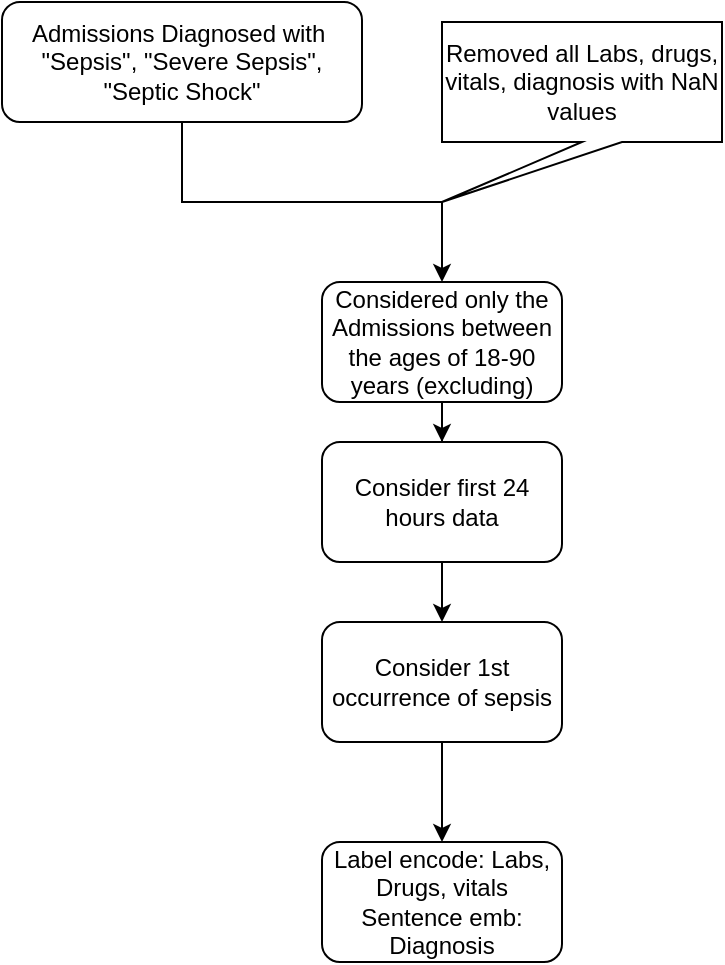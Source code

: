 <mxfile version="20.4.0" type="github">
  <diagram id="bOLallhVjH3Ev7JnVUWV" name="Page-1">
    <mxGraphModel dx="782" dy="460" grid="1" gridSize="10" guides="1" tooltips="1" connect="1" arrows="1" fold="1" page="1" pageScale="1" pageWidth="827" pageHeight="1169" math="0" shadow="0">
      <root>
        <mxCell id="0" />
        <mxCell id="1" parent="0" />
        <mxCell id="ZyETmzfciTg3bGFEHn3D-2" value="" style="edgeStyle=orthogonalEdgeStyle;rounded=0;orthogonalLoop=1;jettySize=auto;html=1;" edge="1" parent="1" source="ZyETmzfciTg3bGFEHn3D-3" target="ZyETmzfciTg3bGFEHn3D-6">
          <mxGeometry relative="1" as="geometry" />
        </mxCell>
        <mxCell id="ZyETmzfciTg3bGFEHn3D-3" value="Admissions Diagnosed with&amp;nbsp;&lt;br&gt;&quot;Sepsis&quot;, &quot;Severe Sepsis&quot;, &quot;Septic Shock&quot;" style="rounded=1;whiteSpace=wrap;html=1;" vertex="1" parent="1">
          <mxGeometry x="170" y="30" width="180" height="60" as="geometry" />
        </mxCell>
        <mxCell id="ZyETmzfciTg3bGFEHn3D-9" value="" style="edgeStyle=orthogonalEdgeStyle;rounded=0;orthogonalLoop=1;jettySize=auto;html=1;" edge="1" parent="1" source="ZyETmzfciTg3bGFEHn3D-6" target="ZyETmzfciTg3bGFEHn3D-8">
          <mxGeometry relative="1" as="geometry" />
        </mxCell>
        <mxCell id="ZyETmzfciTg3bGFEHn3D-6" value="Considered only the Admissions between the ages of 18-90 years (excluding)" style="whiteSpace=wrap;html=1;rounded=1;" vertex="1" parent="1">
          <mxGeometry x="330" y="170" width="120" height="60" as="geometry" />
        </mxCell>
        <mxCell id="ZyETmzfciTg3bGFEHn3D-7" value="Removed all Labs, drugs, vitals, diagnosis with NaN values" style="shape=callout;whiteSpace=wrap;html=1;perimeter=calloutPerimeter;position2=0;" vertex="1" parent="1">
          <mxGeometry x="390" y="40" width="140" height="90" as="geometry" />
        </mxCell>
        <mxCell id="ZyETmzfciTg3bGFEHn3D-11" value="" style="edgeStyle=orthogonalEdgeStyle;rounded=0;orthogonalLoop=1;jettySize=auto;html=1;" edge="1" parent="1" source="ZyETmzfciTg3bGFEHn3D-8" target="ZyETmzfciTg3bGFEHn3D-10">
          <mxGeometry relative="1" as="geometry" />
        </mxCell>
        <mxCell id="ZyETmzfciTg3bGFEHn3D-8" value="Consider first 24 hours data" style="whiteSpace=wrap;html=1;rounded=1;" vertex="1" parent="1">
          <mxGeometry x="330" y="250" width="120" height="60" as="geometry" />
        </mxCell>
        <mxCell id="ZyETmzfciTg3bGFEHn3D-13" value="" style="edgeStyle=orthogonalEdgeStyle;rounded=0;orthogonalLoop=1;jettySize=auto;html=1;" edge="1" parent="1" source="ZyETmzfciTg3bGFEHn3D-10" target="ZyETmzfciTg3bGFEHn3D-12">
          <mxGeometry relative="1" as="geometry" />
        </mxCell>
        <mxCell id="ZyETmzfciTg3bGFEHn3D-10" value="Consider 1st occurrence of sepsis" style="whiteSpace=wrap;html=1;rounded=1;" vertex="1" parent="1">
          <mxGeometry x="330" y="340" width="120" height="60" as="geometry" />
        </mxCell>
        <mxCell id="ZyETmzfciTg3bGFEHn3D-12" value="Label encode: Labs, Drugs, vitals&lt;br&gt;Sentence emb: Diagnosis" style="whiteSpace=wrap;html=1;rounded=1;" vertex="1" parent="1">
          <mxGeometry x="330" y="450" width="120" height="60" as="geometry" />
        </mxCell>
      </root>
    </mxGraphModel>
  </diagram>
</mxfile>

